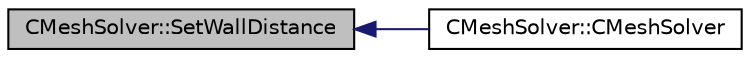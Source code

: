 digraph "CMeshSolver::SetWallDistance"
{
  edge [fontname="Helvetica",fontsize="10",labelfontname="Helvetica",labelfontsize="10"];
  node [fontname="Helvetica",fontsize="10",shape=record];
  rankdir="LR";
  Node596 [label="CMeshSolver::SetWallDistance",height=0.2,width=0.4,color="black", fillcolor="grey75", style="filled", fontcolor="black"];
  Node596 -> Node597 [dir="back",color="midnightblue",fontsize="10",style="solid",fontname="Helvetica"];
  Node597 [label="CMeshSolver::CMeshSolver",height=0.2,width=0.4,color="black", fillcolor="white", style="filled",URL="$class_c_mesh_solver.html#a728930536c48c01f17b91808115fdb91",tooltip="Constructor of the class. "];
}
